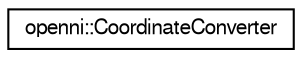 digraph "Graphical Class Hierarchy"
{
  edge [fontname="FreeSans",fontsize="10",labelfontname="FreeSans",labelfontsize="10"];
  node [fontname="FreeSans",fontsize="10",shape=record];
  rankdir="LR";
  Node1 [label="openni::CoordinateConverter",height=0.2,width=0.4,color="black", fillcolor="white", style="filled",URL="$classopenni_1_1_coordinate_converter.html"];
}
